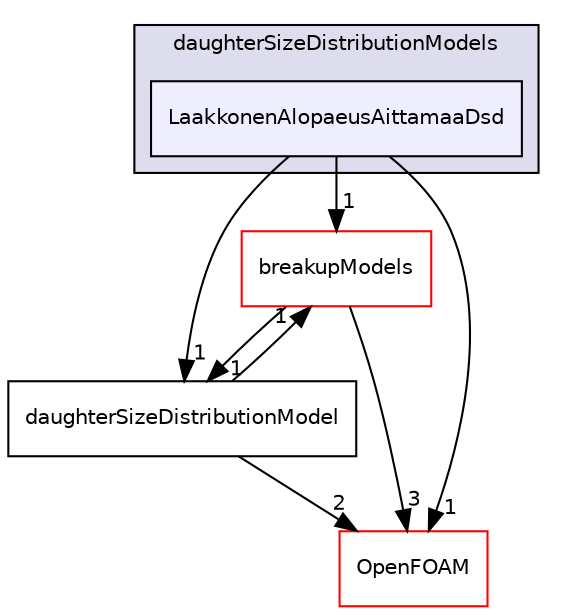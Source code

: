 digraph "src/phaseSystemModels/reactingEulerFoam/phaseSystems/populationBalanceModel/daughterSizeDistributionModels/LaakkonenAlopaeusAittamaaDsd" {
  bgcolor=transparent;
  compound=true
  node [ fontsize="10", fontname="Helvetica"];
  edge [ labelfontsize="10", labelfontname="Helvetica"];
  subgraph clusterdir_437be3405d66d0964c66d14b4aa635fe {
    graph [ bgcolor="#ddddee", pencolor="black", label="daughterSizeDistributionModels" fontname="Helvetica", fontsize="10", URL="dir_437be3405d66d0964c66d14b4aa635fe.html"]
  dir_91e4730683c1214aca42338e4572ead0 [shape=box, label="LaakkonenAlopaeusAittamaaDsd", style="filled", fillcolor="#eeeeff", pencolor="black", URL="dir_91e4730683c1214aca42338e4572ead0.html"];
  }
  dir_14c0d0009f2ac072307ec8ee27104b33 [shape=box label="breakupModels" color="red" URL="dir_14c0d0009f2ac072307ec8ee27104b33.html"];
  dir_8a2307b47f0f3f4c0956c0492bdcbe25 [shape=box label="daughterSizeDistributionModel" URL="dir_8a2307b47f0f3f4c0956c0492bdcbe25.html"];
  dir_c5473ff19b20e6ec4dfe5c310b3778a8 [shape=box label="OpenFOAM" color="red" URL="dir_c5473ff19b20e6ec4dfe5c310b3778a8.html"];
  dir_91e4730683c1214aca42338e4572ead0->dir_14c0d0009f2ac072307ec8ee27104b33 [headlabel="1", labeldistance=1.5 headhref="dir_003277_000853.html"];
  dir_91e4730683c1214aca42338e4572ead0->dir_8a2307b47f0f3f4c0956c0492bdcbe25 [headlabel="1", labeldistance=1.5 headhref="dir_003277_003276.html"];
  dir_91e4730683c1214aca42338e4572ead0->dir_c5473ff19b20e6ec4dfe5c310b3778a8 [headlabel="1", labeldistance=1.5 headhref="dir_003277_002151.html"];
  dir_14c0d0009f2ac072307ec8ee27104b33->dir_8a2307b47f0f3f4c0956c0492bdcbe25 [headlabel="1", labeldistance=1.5 headhref="dir_000853_003276.html"];
  dir_14c0d0009f2ac072307ec8ee27104b33->dir_c5473ff19b20e6ec4dfe5c310b3778a8 [headlabel="3", labeldistance=1.5 headhref="dir_000853_002151.html"];
  dir_8a2307b47f0f3f4c0956c0492bdcbe25->dir_14c0d0009f2ac072307ec8ee27104b33 [headlabel="1", labeldistance=1.5 headhref="dir_003276_000853.html"];
  dir_8a2307b47f0f3f4c0956c0492bdcbe25->dir_c5473ff19b20e6ec4dfe5c310b3778a8 [headlabel="2", labeldistance=1.5 headhref="dir_003276_002151.html"];
}
